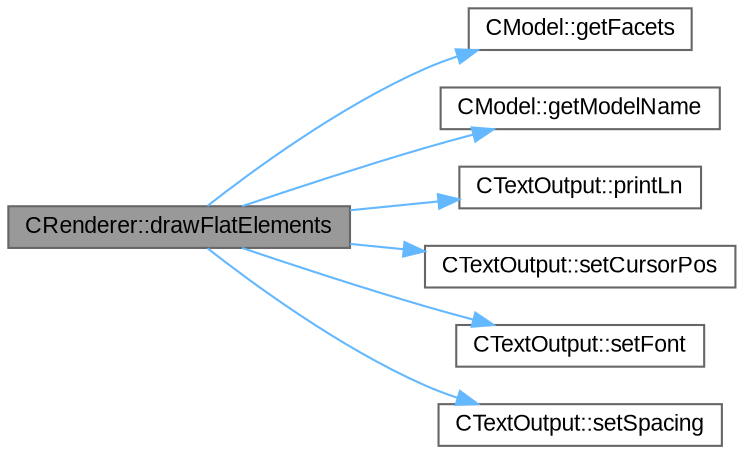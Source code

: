 digraph "CRenderer::drawFlatElements"
{
 // LATEX_PDF_SIZE
  bgcolor="transparent";
  edge [fontname=Arial,fontsize=11,labelfontname=Arial,labelfontsize=11];
  node [fontname=Arial,fontsize=11,shape=box,height=0.2,width=0.4];
  rankdir="LR";
  Node1 [id="Node000001",label="CRenderer::drawFlatElements",height=0.2,width=0.4,color="gray40", fillcolor="grey60", style="filled", fontcolor="black",tooltip="Draws flat elements and UI text on the screen."];
  Node1 -> Node2 [id="edge1_Node000001_Node000002",color="steelblue1",style="solid",tooltip=" "];
  Node2 [id="Node000002",label="CModel::getFacets",height=0.2,width=0.4,color="grey40", fillcolor="white", style="filled",URL="$class_c_model.html#ae779298db1d5f9f84d21ac12618b02e3",tooltip="Gets the list of facets in the model."];
  Node1 -> Node3 [id="edge2_Node000001_Node000003",color="steelblue1",style="solid",tooltip=" "];
  Node3 [id="Node000003",label="CModel::getModelName",height=0.2,width=0.4,color="grey40", fillcolor="white", style="filled",URL="$class_c_model.html#a2e40f635ec3da42e043f6920d406ebb5",tooltip="Gets the name of the model."];
  Node1 -> Node4 [id="edge3_Node000001_Node000004",color="steelblue1",style="solid",tooltip=" "];
  Node4 [id="Node000004",label="CTextOutput::printLn",height=0.2,width=0.4,color="grey40", fillcolor="white", style="filled",URL="$class_c_text_output.html#a5793d3881c781ae51ef85a639564b464",tooltip="Prints a line of text to the screen."];
  Node1 -> Node5 [id="edge4_Node000001_Node000005",color="steelblue1",style="solid",tooltip=" "];
  Node5 [id="Node000005",label="CTextOutput::setCursorPos",height=0.2,width=0.4,color="grey40", fillcolor="white", style="filled",URL="$class_c_text_output.html#a7d5231109e9f4d8faf30c75bdef86bfb",tooltip="Sets the cursor position for text output."];
  Node1 -> Node6 [id="edge5_Node000001_Node000006",color="steelblue1",style="solid",tooltip=" "];
  Node6 [id="Node000006",label="CTextOutput::setFont",height=0.2,width=0.4,color="grey40", fillcolor="white", style="filled",URL="$class_c_text_output.html#a56798d58aa4a5f1b64f48307d7c59832",tooltip="Sets the font for text output."];
  Node1 -> Node7 [id="edge6_Node000001_Node000007",color="steelblue1",style="solid",tooltip=" "];
  Node7 [id="Node000007",label="CTextOutput::setSpacing",height=0.2,width=0.4,color="grey40", fillcolor="white", style="filled",URL="$class_c_text_output.html#a6fbeca5c7e350193fc26afb290911634",tooltip="Sets the spacing between characters."];
}
